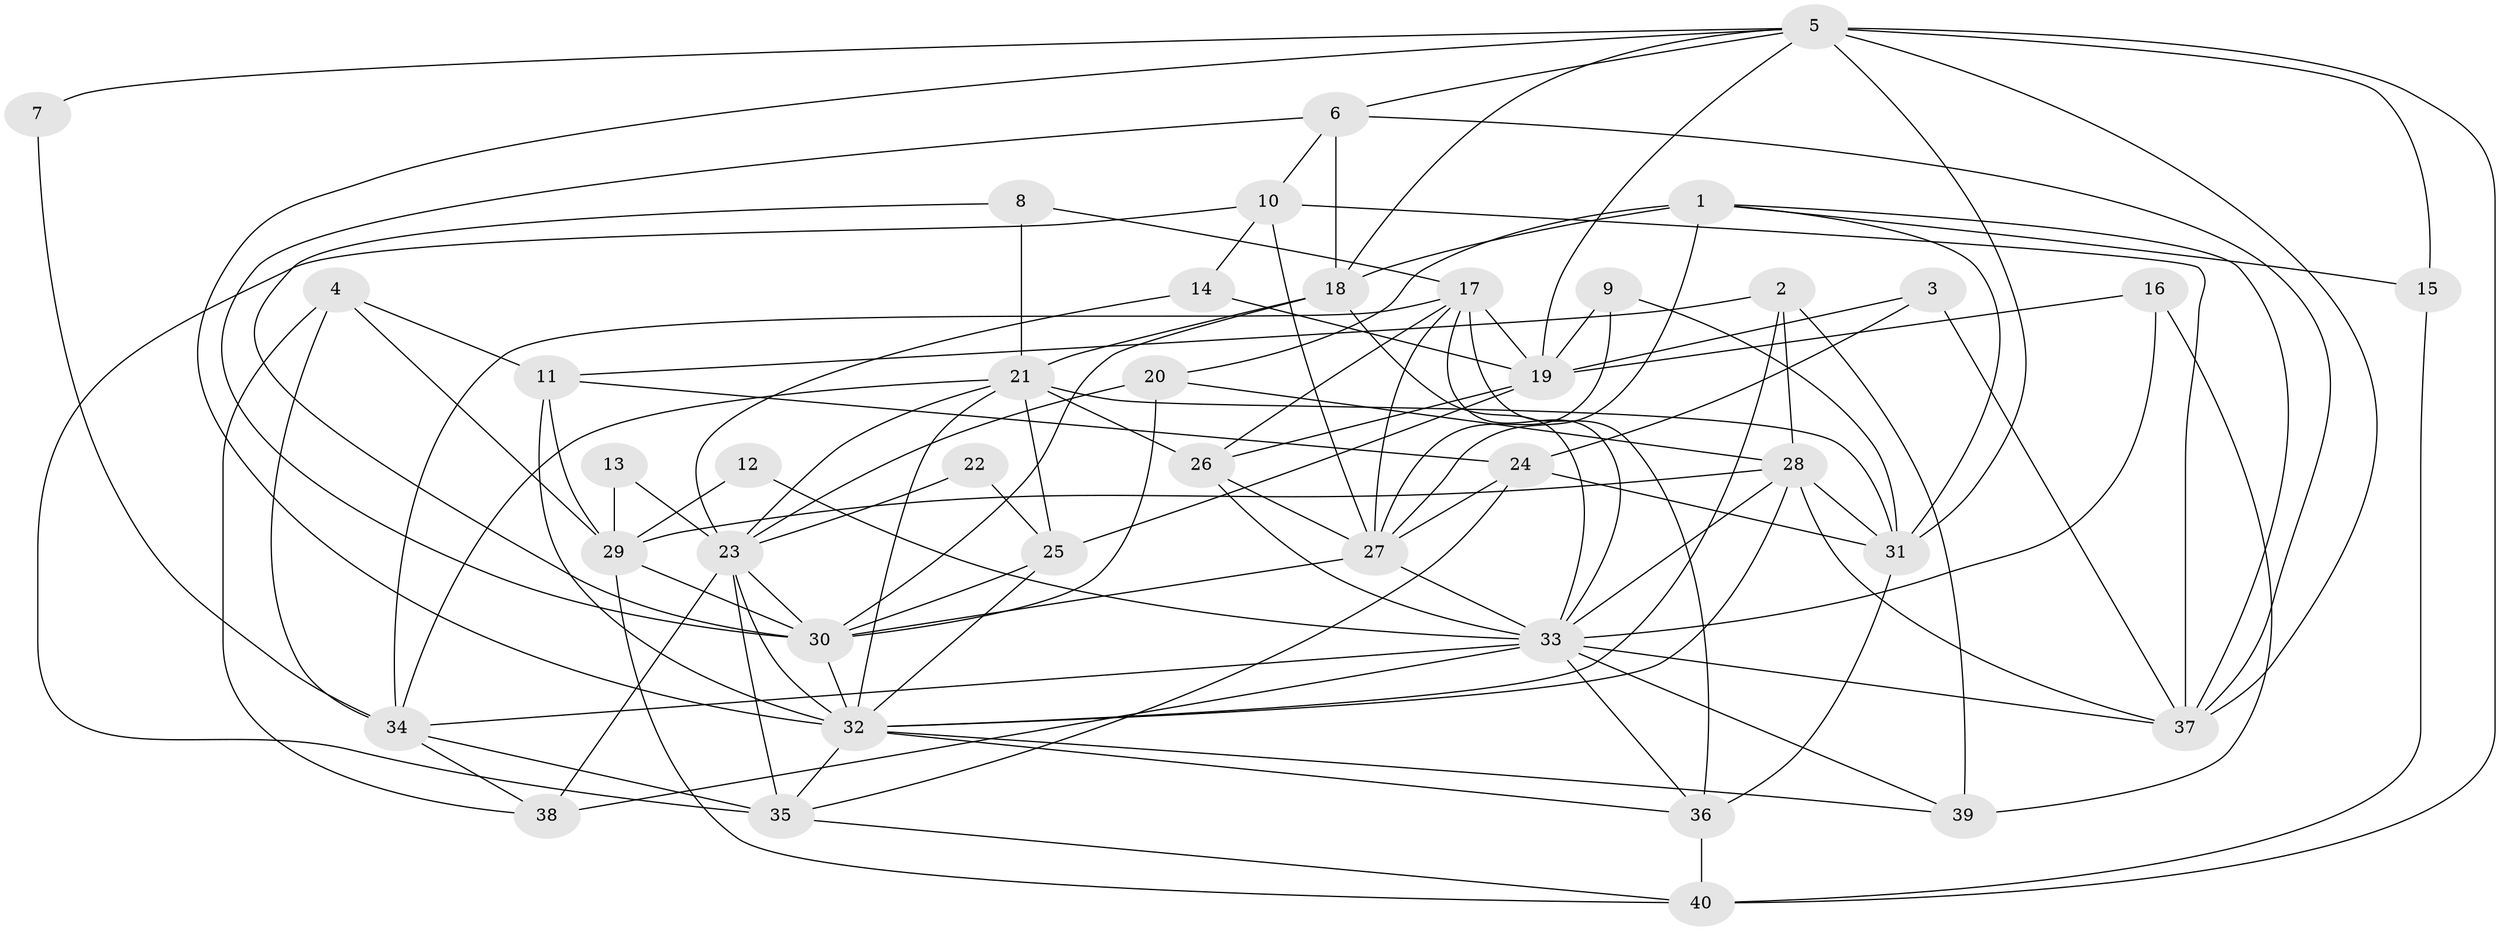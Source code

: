 // original degree distribution, {6: 0.12658227848101267, 5: 0.16455696202531644, 3: 0.25316455696202533, 4: 0.3037974683544304, 2: 0.12658227848101267, 8: 0.012658227848101266, 7: 0.012658227848101266}
// Generated by graph-tools (version 1.1) at 2025/26/03/09/25 03:26:14]
// undirected, 40 vertices, 110 edges
graph export_dot {
graph [start="1"]
  node [color=gray90,style=filled];
  1;
  2;
  3;
  4;
  5;
  6;
  7;
  8;
  9;
  10;
  11;
  12;
  13;
  14;
  15;
  16;
  17;
  18;
  19;
  20;
  21;
  22;
  23;
  24;
  25;
  26;
  27;
  28;
  29;
  30;
  31;
  32;
  33;
  34;
  35;
  36;
  37;
  38;
  39;
  40;
  1 -- 15 [weight=1.0];
  1 -- 18 [weight=1.0];
  1 -- 20 [weight=2.0];
  1 -- 27 [weight=1.0];
  1 -- 31 [weight=1.0];
  1 -- 37 [weight=1.0];
  2 -- 11 [weight=1.0];
  2 -- 28 [weight=1.0];
  2 -- 32 [weight=1.0];
  2 -- 39 [weight=1.0];
  3 -- 19 [weight=1.0];
  3 -- 24 [weight=1.0];
  3 -- 37 [weight=1.0];
  4 -- 11 [weight=1.0];
  4 -- 29 [weight=1.0];
  4 -- 34 [weight=2.0];
  4 -- 38 [weight=1.0];
  5 -- 6 [weight=1.0];
  5 -- 7 [weight=1.0];
  5 -- 15 [weight=1.0];
  5 -- 18 [weight=1.0];
  5 -- 19 [weight=1.0];
  5 -- 31 [weight=1.0];
  5 -- 32 [weight=1.0];
  5 -- 37 [weight=1.0];
  5 -- 40 [weight=2.0];
  6 -- 10 [weight=1.0];
  6 -- 18 [weight=1.0];
  6 -- 30 [weight=1.0];
  6 -- 37 [weight=1.0];
  7 -- 34 [weight=1.0];
  8 -- 17 [weight=1.0];
  8 -- 21 [weight=1.0];
  8 -- 30 [weight=1.0];
  9 -- 19 [weight=1.0];
  9 -- 27 [weight=1.0];
  9 -- 31 [weight=1.0];
  10 -- 14 [weight=1.0];
  10 -- 27 [weight=1.0];
  10 -- 35 [weight=1.0];
  10 -- 37 [weight=1.0];
  11 -- 24 [weight=1.0];
  11 -- 29 [weight=1.0];
  11 -- 32 [weight=1.0];
  12 -- 29 [weight=1.0];
  12 -- 33 [weight=1.0];
  13 -- 23 [weight=1.0];
  13 -- 29 [weight=1.0];
  14 -- 19 [weight=1.0];
  14 -- 23 [weight=1.0];
  15 -- 40 [weight=1.0];
  16 -- 19 [weight=1.0];
  16 -- 33 [weight=1.0];
  16 -- 39 [weight=2.0];
  17 -- 19 [weight=1.0];
  17 -- 26 [weight=1.0];
  17 -- 27 [weight=1.0];
  17 -- 33 [weight=1.0];
  17 -- 34 [weight=1.0];
  17 -- 36 [weight=1.0];
  18 -- 21 [weight=1.0];
  18 -- 30 [weight=1.0];
  18 -- 33 [weight=1.0];
  19 -- 25 [weight=1.0];
  19 -- 26 [weight=1.0];
  20 -- 23 [weight=1.0];
  20 -- 28 [weight=1.0];
  20 -- 30 [weight=1.0];
  21 -- 23 [weight=1.0];
  21 -- 25 [weight=1.0];
  21 -- 26 [weight=1.0];
  21 -- 31 [weight=1.0];
  21 -- 32 [weight=1.0];
  21 -- 34 [weight=1.0];
  22 -- 23 [weight=1.0];
  22 -- 25 [weight=1.0];
  23 -- 30 [weight=1.0];
  23 -- 32 [weight=1.0];
  23 -- 35 [weight=1.0];
  23 -- 38 [weight=2.0];
  24 -- 27 [weight=1.0];
  24 -- 31 [weight=1.0];
  24 -- 35 [weight=1.0];
  25 -- 30 [weight=1.0];
  25 -- 32 [weight=1.0];
  26 -- 27 [weight=1.0];
  26 -- 33 [weight=2.0];
  27 -- 30 [weight=1.0];
  27 -- 33 [weight=1.0];
  28 -- 29 [weight=1.0];
  28 -- 31 [weight=1.0];
  28 -- 32 [weight=1.0];
  28 -- 33 [weight=1.0];
  28 -- 37 [weight=1.0];
  29 -- 30 [weight=1.0];
  29 -- 40 [weight=2.0];
  30 -- 32 [weight=2.0];
  31 -- 36 [weight=1.0];
  32 -- 35 [weight=1.0];
  32 -- 36 [weight=1.0];
  32 -- 39 [weight=1.0];
  33 -- 34 [weight=1.0];
  33 -- 36 [weight=1.0];
  33 -- 37 [weight=1.0];
  33 -- 38 [weight=1.0];
  33 -- 39 [weight=1.0];
  34 -- 35 [weight=1.0];
  34 -- 38 [weight=1.0];
  35 -- 40 [weight=1.0];
  36 -- 40 [weight=1.0];
}
